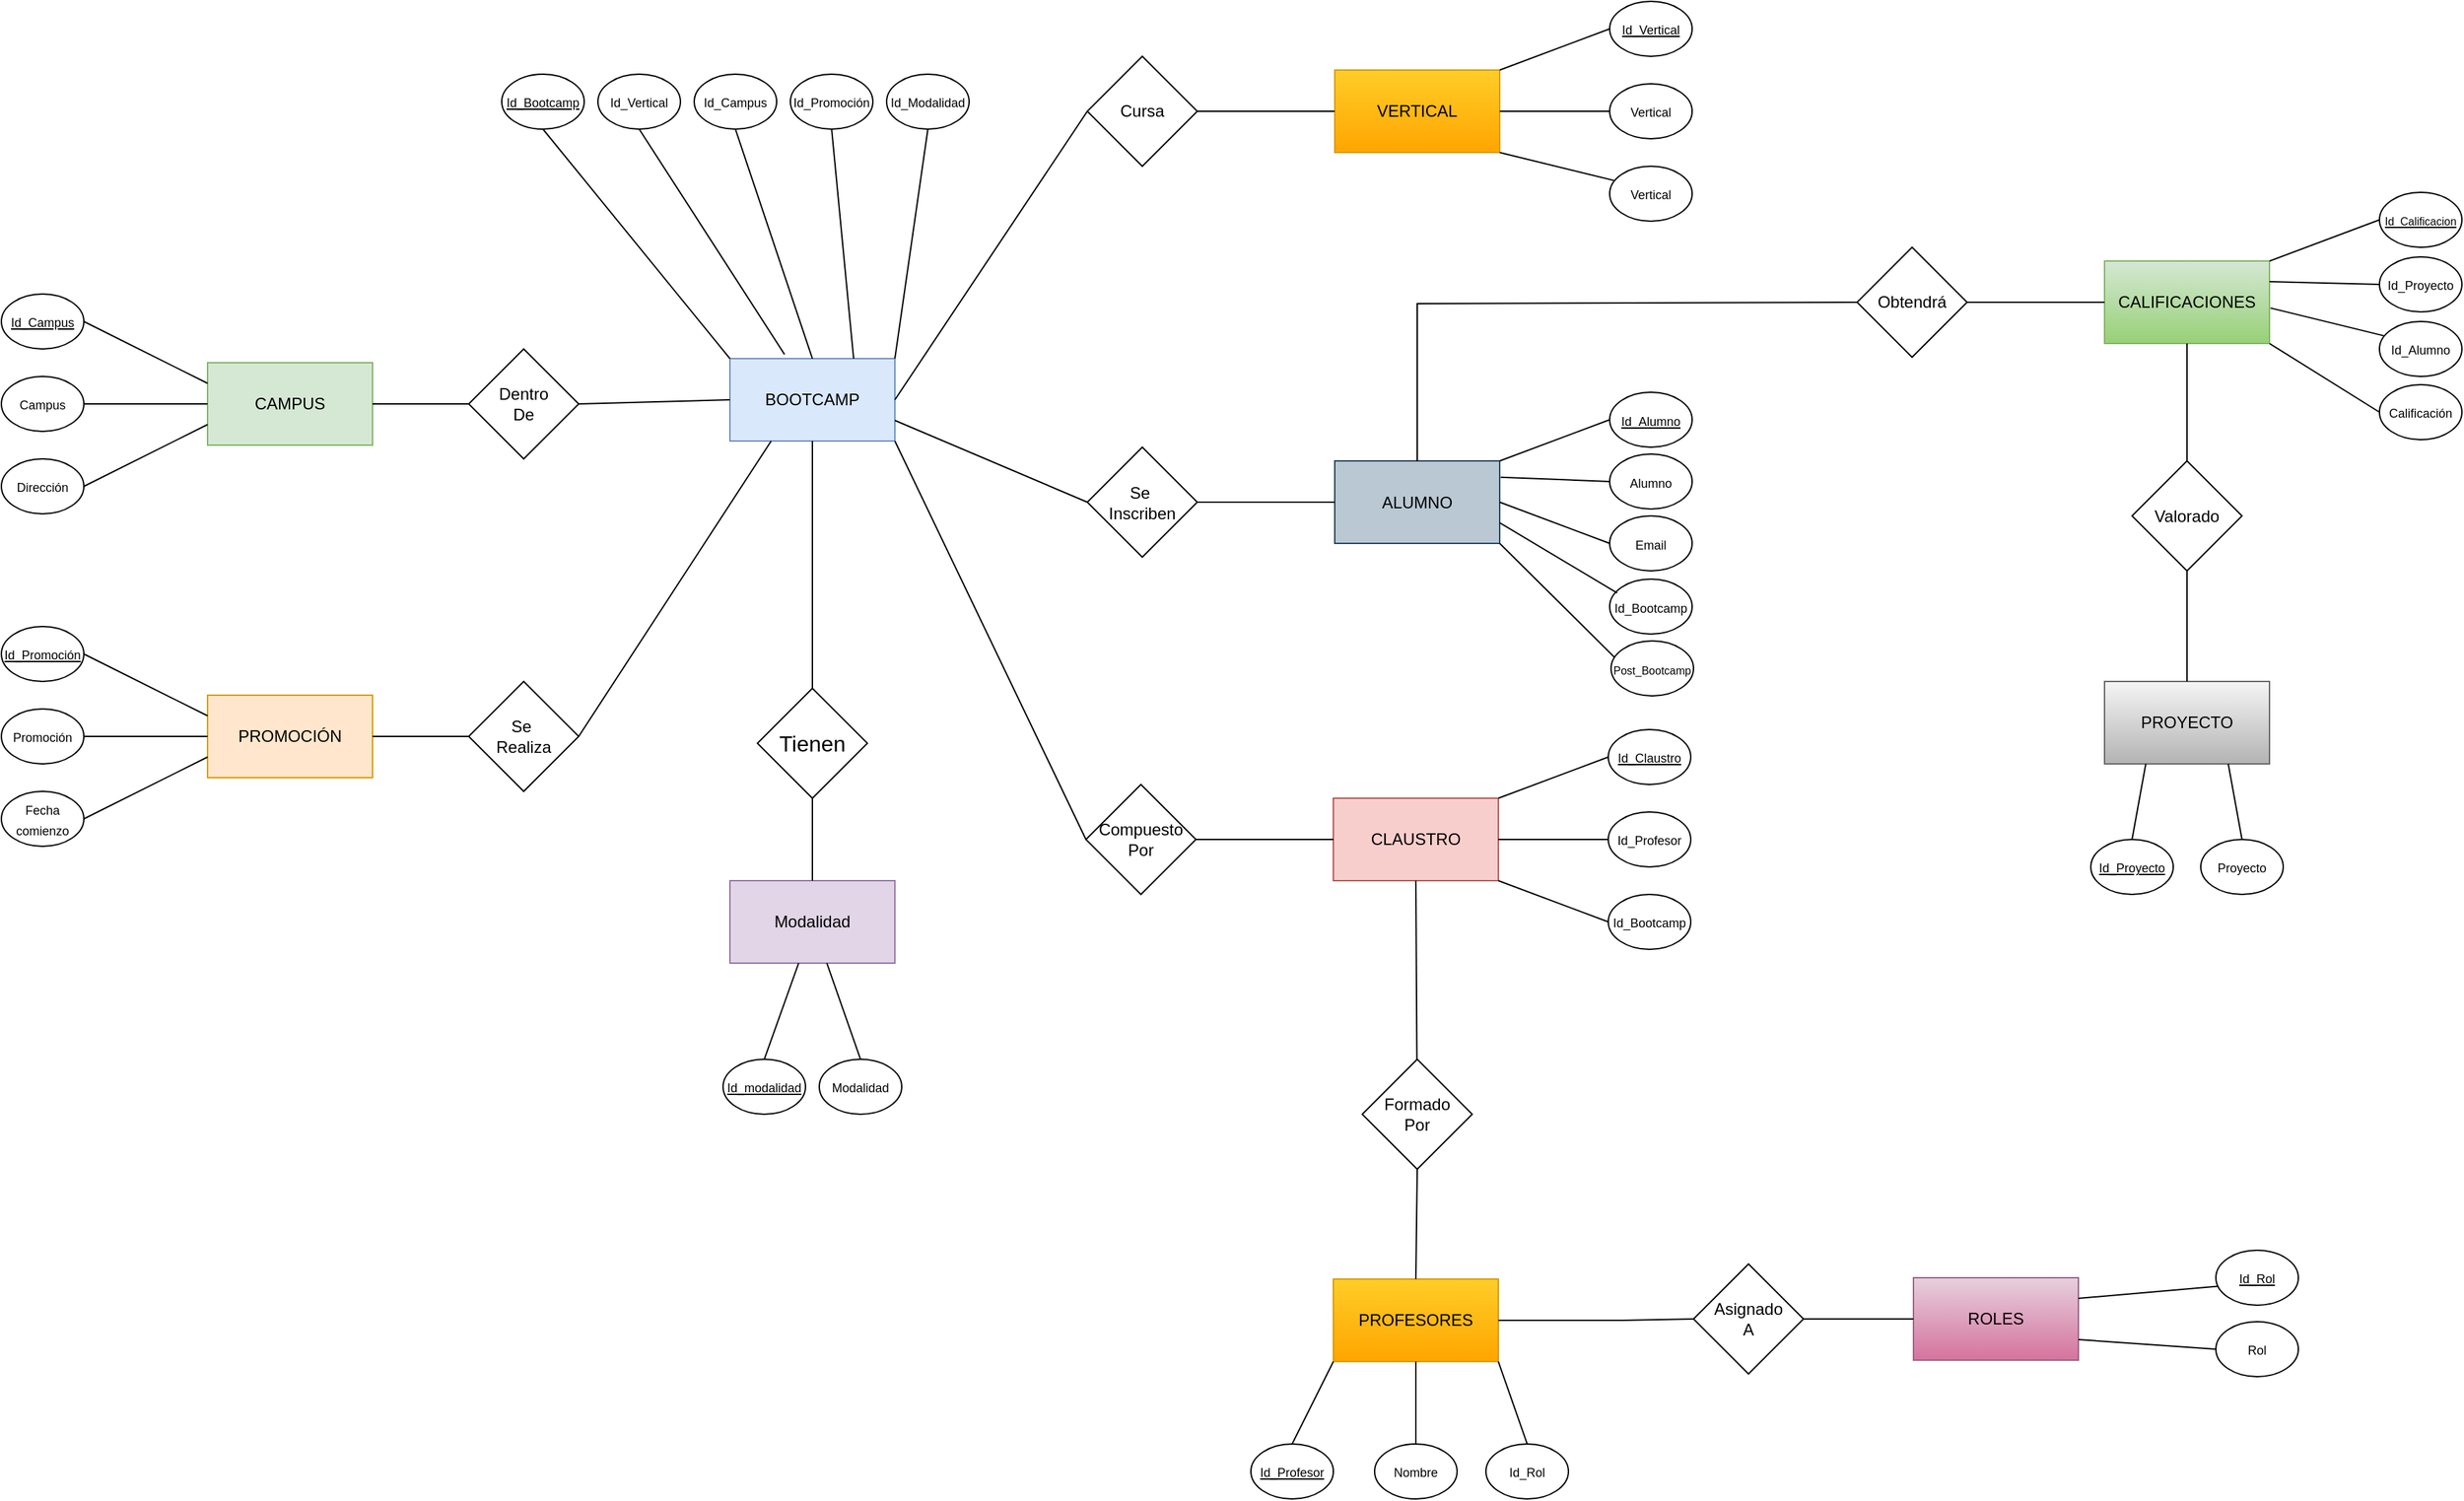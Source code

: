 <mxfile version="24.0.7" type="device">
  <diagram id="C5RBs43oDa-KdzZeNtuy" name="Page-1">
    <mxGraphModel dx="1909" dy="949" grid="1" gridSize="10" guides="1" tooltips="1" connect="1" arrows="1" fold="1" page="1" pageScale="1" pageWidth="2339" pageHeight="3300" math="0" shadow="0">
      <root>
        <mxCell id="WIyWlLk6GJQsqaUBKTNV-0" />
        <mxCell id="WIyWlLk6GJQsqaUBKTNV-1" parent="WIyWlLk6GJQsqaUBKTNV-0" />
        <mxCell id="8g5TzWJdzASicgmeQdo--3" value="BOOTCAMP" style="rounded=0;whiteSpace=wrap;html=1;fillColor=#dae8fc;strokeColor=#6c8ebf;" parent="WIyWlLk6GJQsqaUBKTNV-1" vertex="1">
          <mxGeometry x="810" y="590" width="120" height="60" as="geometry" />
        </mxCell>
        <mxCell id="8g5TzWJdzASicgmeQdo--4" value="&lt;u&gt;&lt;font style=&quot;font-size: 9px;&quot;&gt;Id_Bootcamp&lt;/font&gt;&lt;/u&gt;" style="ellipse;whiteSpace=wrap;html=1;" parent="WIyWlLk6GJQsqaUBKTNV-1" vertex="1">
          <mxGeometry x="644" y="383" width="60" height="40" as="geometry" />
        </mxCell>
        <mxCell id="8g5TzWJdzASicgmeQdo--6" value="&lt;font style=&quot;font-size: 9px;&quot;&gt;Id_Vertical&lt;/font&gt;" style="ellipse;whiteSpace=wrap;html=1;" parent="WIyWlLk6GJQsqaUBKTNV-1" vertex="1">
          <mxGeometry x="714" y="383" width="60" height="40" as="geometry" />
        </mxCell>
        <mxCell id="8g5TzWJdzASicgmeQdo--7" value="&lt;font style=&quot;font-size: 9px;&quot;&gt;Id_Campus&lt;/font&gt;" style="ellipse;whiteSpace=wrap;html=1;" parent="WIyWlLk6GJQsqaUBKTNV-1" vertex="1">
          <mxGeometry x="784" y="383" width="60" height="40" as="geometry" />
        </mxCell>
        <mxCell id="8g5TzWJdzASicgmeQdo--8" value="&lt;font style=&quot;font-size: 9px;&quot;&gt;Id_Promoción&lt;/font&gt;" style="ellipse;whiteSpace=wrap;html=1;" parent="WIyWlLk6GJQsqaUBKTNV-1" vertex="1">
          <mxGeometry x="854" y="383" width="60" height="40" as="geometry" />
        </mxCell>
        <mxCell id="8g5TzWJdzASicgmeQdo--9" value="&lt;font style=&quot;font-size: 9px;&quot;&gt;Id_Modalidad&lt;/font&gt;" style="ellipse;whiteSpace=wrap;html=1;" parent="WIyWlLk6GJQsqaUBKTNV-1" vertex="1">
          <mxGeometry x="924" y="383" width="60" height="40" as="geometry" />
        </mxCell>
        <mxCell id="8g5TzWJdzASicgmeQdo--29" value="" style="endArrow=none;html=1;rounded=0;entryX=0.5;entryY=1;entryDx=0;entryDy=0;exitX=1;exitY=0;exitDx=0;exitDy=0;" parent="WIyWlLk6GJQsqaUBKTNV-1" target="8g5TzWJdzASicgmeQdo--9" edge="1" source="8g5TzWJdzASicgmeQdo--3">
          <mxGeometry width="50" height="50" relative="1" as="geometry">
            <mxPoint x="930" y="370" as="sourcePoint" />
            <mxPoint x="980" y="320" as="targetPoint" />
          </mxGeometry>
        </mxCell>
        <mxCell id="8g5TzWJdzASicgmeQdo--30" value="" style="endArrow=none;html=1;rounded=0;entryX=0.5;entryY=1;entryDx=0;entryDy=0;exitX=0.75;exitY=0;exitDx=0;exitDy=0;" parent="WIyWlLk6GJQsqaUBKTNV-1" target="8g5TzWJdzASicgmeQdo--8" edge="1" source="8g5TzWJdzASicgmeQdo--3">
          <mxGeometry width="50" height="50" relative="1" as="geometry">
            <mxPoint x="900" y="370" as="sourcePoint" />
            <mxPoint x="950" y="320" as="targetPoint" />
          </mxGeometry>
        </mxCell>
        <mxCell id="8g5TzWJdzASicgmeQdo--31" value="" style="endArrow=none;html=1;rounded=0;entryX=0.5;entryY=1;entryDx=0;entryDy=0;exitX=0.5;exitY=0;exitDx=0;exitDy=0;" parent="WIyWlLk6GJQsqaUBKTNV-1" source="8g5TzWJdzASicgmeQdo--3" target="8g5TzWJdzASicgmeQdo--7" edge="1">
          <mxGeometry width="50" height="50" relative="1" as="geometry">
            <mxPoint x="860" y="370" as="sourcePoint" />
            <mxPoint x="910" y="320" as="targetPoint" />
          </mxGeometry>
        </mxCell>
        <mxCell id="8g5TzWJdzASicgmeQdo--32" value="" style="endArrow=none;html=1;rounded=0;entryX=0.5;entryY=1;entryDx=0;entryDy=0;exitX=0.331;exitY=-0.051;exitDx=0;exitDy=0;exitPerimeter=0;" parent="WIyWlLk6GJQsqaUBKTNV-1" target="8g5TzWJdzASicgmeQdo--6" edge="1" source="8g5TzWJdzASicgmeQdo--3">
          <mxGeometry width="50" height="50" relative="1" as="geometry">
            <mxPoint x="830" y="370" as="sourcePoint" />
            <mxPoint x="880" y="320" as="targetPoint" />
          </mxGeometry>
        </mxCell>
        <mxCell id="8g5TzWJdzASicgmeQdo--33" value="" style="endArrow=none;html=1;rounded=0;entryX=0.5;entryY=1;entryDx=0;entryDy=0;exitX=0;exitY=0;exitDx=0;exitDy=0;" parent="WIyWlLk6GJQsqaUBKTNV-1" target="8g5TzWJdzASicgmeQdo--4" edge="1" source="8g5TzWJdzASicgmeQdo--3">
          <mxGeometry width="50" height="50" relative="1" as="geometry">
            <mxPoint x="810" y="370" as="sourcePoint" />
            <mxPoint x="860" y="320" as="targetPoint" />
          </mxGeometry>
        </mxCell>
        <mxCell id="8g5TzWJdzASicgmeQdo--34" value="Modalidad" style="rounded=0;whiteSpace=wrap;html=1;fillColor=#e1d5e7;strokeColor=#9673a6;" parent="WIyWlLk6GJQsqaUBKTNV-1" vertex="1">
          <mxGeometry x="810" y="970" width="120" height="60" as="geometry" />
        </mxCell>
        <mxCell id="8g5TzWJdzASicgmeQdo--35" value="&lt;font size=&quot;3&quot;&gt;Tienen&lt;/font&gt;" style="rhombus;whiteSpace=wrap;html=1;" parent="WIyWlLk6GJQsqaUBKTNV-1" vertex="1">
          <mxGeometry x="830" y="830" width="80" height="80" as="geometry" />
        </mxCell>
        <mxCell id="8g5TzWJdzASicgmeQdo--36" value="" style="endArrow=none;html=1;rounded=0;entryX=0.5;entryY=1;entryDx=0;entryDy=0;exitX=0.5;exitY=0;exitDx=0;exitDy=0;" parent="WIyWlLk6GJQsqaUBKTNV-1" target="8g5TzWJdzASicgmeQdo--3" edge="1" source="8g5TzWJdzASicgmeQdo--35">
          <mxGeometry width="50" height="50" relative="1" as="geometry">
            <mxPoint x="870" y="490" as="sourcePoint" />
            <mxPoint x="920" y="440" as="targetPoint" />
          </mxGeometry>
        </mxCell>
        <mxCell id="8g5TzWJdzASicgmeQdo--37" value="" style="endArrow=none;html=1;rounded=0;entryX=0.5;entryY=1;entryDx=0;entryDy=0;exitX=0.5;exitY=0;exitDx=0;exitDy=0;" parent="WIyWlLk6GJQsqaUBKTNV-1" source="8g5TzWJdzASicgmeQdo--34" target="8g5TzWJdzASicgmeQdo--35" edge="1">
          <mxGeometry width="50" height="50" relative="1" as="geometry">
            <mxPoint x="900" y="930" as="sourcePoint" />
            <mxPoint x="870" y="920" as="targetPoint" />
          </mxGeometry>
        </mxCell>
        <mxCell id="8g5TzWJdzASicgmeQdo--39" value="&lt;font style=&quot;font-size: 9px;&quot;&gt;&lt;u&gt;Id_modalidad&lt;/u&gt;&lt;/font&gt;" style="ellipse;whiteSpace=wrap;html=1;" parent="WIyWlLk6GJQsqaUBKTNV-1" vertex="1">
          <mxGeometry x="805" y="1100" width="60" height="40" as="geometry" />
        </mxCell>
        <mxCell id="8g5TzWJdzASicgmeQdo--40" value="&lt;font style=&quot;font-size: 9px;&quot;&gt;Modalidad&lt;/font&gt;" style="ellipse;whiteSpace=wrap;html=1;" parent="WIyWlLk6GJQsqaUBKTNV-1" vertex="1">
          <mxGeometry x="875" y="1100" width="60" height="40" as="geometry" />
        </mxCell>
        <mxCell id="8g5TzWJdzASicgmeQdo--41" value="" style="endArrow=none;html=1;rounded=0;exitX=0.5;exitY=0;exitDx=0;exitDy=0;" parent="WIyWlLk6GJQsqaUBKTNV-1" source="8g5TzWJdzASicgmeQdo--39" edge="1">
          <mxGeometry width="50" height="50" relative="1" as="geometry">
            <mxPoint x="810" y="1080" as="sourcePoint" />
            <mxPoint x="860" y="1030" as="targetPoint" />
          </mxGeometry>
        </mxCell>
        <mxCell id="8g5TzWJdzASicgmeQdo--42" value="" style="endArrow=none;html=1;rounded=0;exitX=0.5;exitY=0;exitDx=0;exitDy=0;" parent="WIyWlLk6GJQsqaUBKTNV-1" source="8g5TzWJdzASicgmeQdo--40" target="8g5TzWJdzASicgmeQdo--34" edge="1">
          <mxGeometry width="50" height="50" relative="1" as="geometry">
            <mxPoint x="900" y="1080" as="sourcePoint" />
            <mxPoint x="950" y="1030" as="targetPoint" />
          </mxGeometry>
        </mxCell>
        <mxCell id="8g5TzWJdzASicgmeQdo--43" value="PROMOCIÓN" style="rounded=0;whiteSpace=wrap;html=1;fillColor=#ffe6cc;strokeColor=#d79b00;" parent="WIyWlLk6GJQsqaUBKTNV-1" vertex="1">
          <mxGeometry x="430" y="835" width="120" height="60" as="geometry" />
        </mxCell>
        <mxCell id="8g5TzWJdzASicgmeQdo--44" value="Se&amp;nbsp;&lt;div&gt;Realiza&lt;/div&gt;" style="rhombus;whiteSpace=wrap;html=1;" parent="WIyWlLk6GJQsqaUBKTNV-1" vertex="1">
          <mxGeometry x="620" y="825" width="80" height="80" as="geometry" />
        </mxCell>
        <mxCell id="8g5TzWJdzASicgmeQdo--45" value="" style="endArrow=none;html=1;rounded=0;entryX=0.25;entryY=1;entryDx=0;entryDy=0;exitX=1;exitY=0.5;exitDx=0;exitDy=0;" parent="WIyWlLk6GJQsqaUBKTNV-1" source="8g5TzWJdzASicgmeQdo--44" target="8g5TzWJdzASicgmeQdo--3" edge="1">
          <mxGeometry width="50" height="50" relative="1" as="geometry">
            <mxPoint x="695.0" y="599" as="sourcePoint" />
            <mxPoint x="785.0" y="599" as="targetPoint" />
          </mxGeometry>
        </mxCell>
        <mxCell id="8g5TzWJdzASicgmeQdo--46" value="" style="endArrow=none;html=1;rounded=0;entryX=0;entryY=0.5;entryDx=0;entryDy=0;" parent="WIyWlLk6GJQsqaUBKTNV-1" edge="1">
          <mxGeometry width="50" height="50" relative="1" as="geometry">
            <mxPoint x="550" y="865" as="sourcePoint" />
            <mxPoint x="620.0" y="865" as="targetPoint" />
          </mxGeometry>
        </mxCell>
        <mxCell id="8g5TzWJdzASicgmeQdo--47" value="&lt;u&gt;&lt;font style=&quot;font-size: 9px;&quot;&gt;Id_Promoción&lt;/font&gt;&lt;/u&gt;" style="ellipse;whiteSpace=wrap;html=1;" parent="WIyWlLk6GJQsqaUBKTNV-1" vertex="1">
          <mxGeometry x="280" y="785" width="60" height="40" as="geometry" />
        </mxCell>
        <mxCell id="8g5TzWJdzASicgmeQdo--48" value="&lt;font style=&quot;font-size: 9px;&quot;&gt;Promoción&lt;/font&gt;" style="ellipse;whiteSpace=wrap;html=1;" parent="WIyWlLk6GJQsqaUBKTNV-1" vertex="1">
          <mxGeometry x="280" y="845" width="60" height="40" as="geometry" />
        </mxCell>
        <mxCell id="8g5TzWJdzASicgmeQdo--49" value="&lt;font style=&quot;font-size: 9px;&quot;&gt;Fecha comienzo&lt;/font&gt;" style="ellipse;whiteSpace=wrap;html=1;" parent="WIyWlLk6GJQsqaUBKTNV-1" vertex="1">
          <mxGeometry x="280" y="905" width="60" height="40" as="geometry" />
        </mxCell>
        <mxCell id="8g5TzWJdzASicgmeQdo--50" value="" style="endArrow=none;html=1;rounded=0;entryX=0;entryY=0.25;entryDx=0;entryDy=0;" parent="WIyWlLk6GJQsqaUBKTNV-1" target="8g5TzWJdzASicgmeQdo--43" edge="1">
          <mxGeometry width="50" height="50" relative="1" as="geometry">
            <mxPoint x="340" y="805" as="sourcePoint" />
            <mxPoint x="390" y="755" as="targetPoint" />
          </mxGeometry>
        </mxCell>
        <mxCell id="8g5TzWJdzASicgmeQdo--51" value="" style="endArrow=none;html=1;rounded=0;exitX=1;exitY=0.5;exitDx=0;exitDy=0;entryX=0;entryY=0.5;entryDx=0;entryDy=0;" parent="WIyWlLk6GJQsqaUBKTNV-1" source="8g5TzWJdzASicgmeQdo--48" target="8g5TzWJdzASicgmeQdo--43" edge="1">
          <mxGeometry width="50" height="50" relative="1" as="geometry">
            <mxPoint x="440" y="895" as="sourcePoint" />
            <mxPoint x="490" y="845" as="targetPoint" />
          </mxGeometry>
        </mxCell>
        <mxCell id="8g5TzWJdzASicgmeQdo--52" value="" style="endArrow=none;html=1;rounded=0;exitX=1;exitY=0.5;exitDx=0;exitDy=0;entryX=0;entryY=0.75;entryDx=0;entryDy=0;" parent="WIyWlLk6GJQsqaUBKTNV-1" source="8g5TzWJdzASicgmeQdo--49" target="8g5TzWJdzASicgmeQdo--43" edge="1">
          <mxGeometry width="50" height="50" relative="1" as="geometry">
            <mxPoint x="390" y="945" as="sourcePoint" />
            <mxPoint x="440" y="895" as="targetPoint" />
          </mxGeometry>
        </mxCell>
        <mxCell id="8g5TzWJdzASicgmeQdo--53" value="CAMPUS" style="rounded=0;whiteSpace=wrap;html=1;fillColor=#d5e8d4;strokeColor=#82b366;" parent="WIyWlLk6GJQsqaUBKTNV-1" vertex="1">
          <mxGeometry x="430" y="593" width="120" height="60" as="geometry" />
        </mxCell>
        <mxCell id="8g5TzWJdzASicgmeQdo--54" value="Dentro&lt;div&gt;De&lt;/div&gt;" style="rhombus;whiteSpace=wrap;html=1;" parent="WIyWlLk6GJQsqaUBKTNV-1" vertex="1">
          <mxGeometry x="620" y="583" width="80" height="80" as="geometry" />
        </mxCell>
        <mxCell id="8g5TzWJdzASicgmeQdo--56" value="" style="endArrow=none;html=1;rounded=0;entryX=0;entryY=0.5;entryDx=0;entryDy=0;" parent="WIyWlLk6GJQsqaUBKTNV-1" target="8g5TzWJdzASicgmeQdo--54" edge="1">
          <mxGeometry width="50" height="50" relative="1" as="geometry">
            <mxPoint x="550" y="623" as="sourcePoint" />
            <mxPoint x="600" y="573" as="targetPoint" />
          </mxGeometry>
        </mxCell>
        <mxCell id="8g5TzWJdzASicgmeQdo--57" value="&lt;u&gt;&lt;font style=&quot;font-size: 9px;&quot;&gt;Id_Campus&lt;/font&gt;&lt;/u&gt;" style="ellipse;whiteSpace=wrap;html=1;" parent="WIyWlLk6GJQsqaUBKTNV-1" vertex="1">
          <mxGeometry x="280" y="543" width="60" height="40" as="geometry" />
        </mxCell>
        <mxCell id="8g5TzWJdzASicgmeQdo--58" value="&lt;font style=&quot;font-size: 9px;&quot;&gt;Campus&lt;/font&gt;" style="ellipse;whiteSpace=wrap;html=1;" parent="WIyWlLk6GJQsqaUBKTNV-1" vertex="1">
          <mxGeometry x="280" y="603" width="60" height="40" as="geometry" />
        </mxCell>
        <mxCell id="8g5TzWJdzASicgmeQdo--59" value="&lt;font style=&quot;font-size: 9px;&quot;&gt;Dirección&lt;/font&gt;" style="ellipse;whiteSpace=wrap;html=1;" parent="WIyWlLk6GJQsqaUBKTNV-1" vertex="1">
          <mxGeometry x="280" y="663" width="60" height="40" as="geometry" />
        </mxCell>
        <mxCell id="8g5TzWJdzASicgmeQdo--60" value="" style="endArrow=none;html=1;rounded=0;entryX=0;entryY=0.25;entryDx=0;entryDy=0;" parent="WIyWlLk6GJQsqaUBKTNV-1" target="8g5TzWJdzASicgmeQdo--53" edge="1">
          <mxGeometry width="50" height="50" relative="1" as="geometry">
            <mxPoint x="340" y="563" as="sourcePoint" />
            <mxPoint x="390" y="513" as="targetPoint" />
          </mxGeometry>
        </mxCell>
        <mxCell id="8g5TzWJdzASicgmeQdo--61" value="" style="endArrow=none;html=1;rounded=0;exitX=1;exitY=0.5;exitDx=0;exitDy=0;entryX=0;entryY=0.5;entryDx=0;entryDy=0;" parent="WIyWlLk6GJQsqaUBKTNV-1" source="8g5TzWJdzASicgmeQdo--58" target="8g5TzWJdzASicgmeQdo--53" edge="1">
          <mxGeometry width="50" height="50" relative="1" as="geometry">
            <mxPoint x="440" y="653" as="sourcePoint" />
            <mxPoint x="490" y="603" as="targetPoint" />
          </mxGeometry>
        </mxCell>
        <mxCell id="8g5TzWJdzASicgmeQdo--62" value="" style="endArrow=none;html=1;rounded=0;exitX=1;exitY=0.5;exitDx=0;exitDy=0;entryX=0;entryY=0.75;entryDx=0;entryDy=0;" parent="WIyWlLk6GJQsqaUBKTNV-1" source="8g5TzWJdzASicgmeQdo--59" target="8g5TzWJdzASicgmeQdo--53" edge="1">
          <mxGeometry width="50" height="50" relative="1" as="geometry">
            <mxPoint x="390" y="703" as="sourcePoint" />
            <mxPoint x="440" y="653" as="targetPoint" />
          </mxGeometry>
        </mxCell>
        <mxCell id="8g5TzWJdzASicgmeQdo--63" value="" style="endArrow=none;html=1;rounded=0;exitX=0;exitY=0.5;exitDx=0;exitDy=0;entryX=1;entryY=0.5;entryDx=0;entryDy=0;" parent="WIyWlLk6GJQsqaUBKTNV-1" source="8g5TzWJdzASicgmeQdo--3" target="8g5TzWJdzASicgmeQdo--54" edge="1">
          <mxGeometry width="50" height="50" relative="1" as="geometry">
            <mxPoint x="595" y="510" as="sourcePoint" />
            <mxPoint x="645" y="460" as="targetPoint" />
          </mxGeometry>
        </mxCell>
        <mxCell id="8g5TzWJdzASicgmeQdo--64" value="CLAUSTRO" style="rounded=0;whiteSpace=wrap;html=1;fillColor=#f8cecc;strokeColor=#b85450;" parent="WIyWlLk6GJQsqaUBKTNV-1" vertex="1">
          <mxGeometry x="1249" y="910" width="120" height="60" as="geometry" />
        </mxCell>
        <mxCell id="8g5TzWJdzASicgmeQdo--65" value="Compuesto&lt;div&gt;Por&lt;/div&gt;" style="rhombus;whiteSpace=wrap;html=1;" parent="WIyWlLk6GJQsqaUBKTNV-1" vertex="1">
          <mxGeometry x="1069" y="900" width="80" height="80" as="geometry" />
        </mxCell>
        <mxCell id="8g5TzWJdzASicgmeQdo--66" value="" style="endArrow=none;html=1;rounded=0;entryX=1;entryY=0.5;entryDx=0;entryDy=0;exitX=0;exitY=0.5;exitDx=0;exitDy=0;" parent="WIyWlLk6GJQsqaUBKTNV-1" source="8g5TzWJdzASicgmeQdo--64" target="8g5TzWJdzASicgmeQdo--65" edge="1">
          <mxGeometry width="50" height="50" relative="1" as="geometry">
            <mxPoint x="1369" y="940" as="sourcePoint" />
            <mxPoint x="1419" y="890" as="targetPoint" />
          </mxGeometry>
        </mxCell>
        <mxCell id="8g5TzWJdzASicgmeQdo--67" value="&lt;u&gt;&lt;font style=&quot;font-size: 9px;&quot;&gt;Id_Claustro&lt;/font&gt;&lt;/u&gt;" style="ellipse;whiteSpace=wrap;html=1;" parent="WIyWlLk6GJQsqaUBKTNV-1" vertex="1">
          <mxGeometry x="1449" y="860" width="60" height="40" as="geometry" />
        </mxCell>
        <mxCell id="8g5TzWJdzASicgmeQdo--68" value="&lt;font style=&quot;font-size: 9px;&quot;&gt;Id_Profesor&lt;/font&gt;" style="ellipse;whiteSpace=wrap;html=1;" parent="WIyWlLk6GJQsqaUBKTNV-1" vertex="1">
          <mxGeometry x="1449" y="920" width="60" height="40" as="geometry" />
        </mxCell>
        <mxCell id="8g5TzWJdzASicgmeQdo--69" value="&lt;font style=&quot;font-size: 9px;&quot;&gt;Id_Bootcamp&lt;/font&gt;" style="ellipse;whiteSpace=wrap;html=1;" parent="WIyWlLk6GJQsqaUBKTNV-1" vertex="1">
          <mxGeometry x="1449" y="980" width="60" height="40" as="geometry" />
        </mxCell>
        <mxCell id="8g5TzWJdzASicgmeQdo--70" value="" style="endArrow=none;html=1;rounded=0;entryX=1;entryY=0;entryDx=0;entryDy=0;exitX=0;exitY=0.5;exitDx=0;exitDy=0;" parent="WIyWlLk6GJQsqaUBKTNV-1" source="8g5TzWJdzASicgmeQdo--67" target="8g5TzWJdzASicgmeQdo--64" edge="1">
          <mxGeometry width="50" height="50" relative="1" as="geometry">
            <mxPoint x="1159" y="880" as="sourcePoint" />
            <mxPoint x="1209" y="830" as="targetPoint" />
          </mxGeometry>
        </mxCell>
        <mxCell id="8g5TzWJdzASicgmeQdo--71" value="" style="endArrow=none;html=1;rounded=0;entryX=1;entryY=0.5;entryDx=0;entryDy=0;exitX=0;exitY=0.5;exitDx=0;exitDy=0;" parent="WIyWlLk6GJQsqaUBKTNV-1" source="8g5TzWJdzASicgmeQdo--68" target="8g5TzWJdzASicgmeQdo--64" edge="1">
          <mxGeometry width="50" height="50" relative="1" as="geometry">
            <mxPoint x="1439" y="940" as="sourcePoint" />
            <mxPoint x="1309" y="920" as="targetPoint" />
          </mxGeometry>
        </mxCell>
        <mxCell id="8g5TzWJdzASicgmeQdo--72" value="" style="endArrow=none;html=1;rounded=0;exitX=0;exitY=0.5;exitDx=0;exitDy=0;entryX=1;entryY=1;entryDx=0;entryDy=0;" parent="WIyWlLk6GJQsqaUBKTNV-1" source="8g5TzWJdzASicgmeQdo--69" target="8g5TzWJdzASicgmeQdo--64" edge="1">
          <mxGeometry width="50" height="50" relative="1" as="geometry">
            <mxPoint x="1209" y="1020" as="sourcePoint" />
            <mxPoint x="1259" y="970" as="targetPoint" />
          </mxGeometry>
        </mxCell>
        <mxCell id="8g5TzWJdzASicgmeQdo--73" value="PROFESORES" style="rounded=0;whiteSpace=wrap;html=1;fillColor=#ffcd28;gradientColor=#ffa500;strokeColor=#d79b00;" parent="WIyWlLk6GJQsqaUBKTNV-1" vertex="1">
          <mxGeometry x="1249" y="1260" width="120" height="60" as="geometry" />
        </mxCell>
        <mxCell id="8g5TzWJdzASicgmeQdo--74" value="Formado&lt;div&gt;Por&lt;/div&gt;" style="rhombus;whiteSpace=wrap;html=1;" parent="WIyWlLk6GJQsqaUBKTNV-1" vertex="1">
          <mxGeometry x="1270" y="1100" width="80" height="80" as="geometry" />
        </mxCell>
        <mxCell id="8g5TzWJdzASicgmeQdo--75" value="" style="endArrow=none;html=1;rounded=0;entryX=0.5;entryY=1;entryDx=0;entryDy=0;exitX=0.5;exitY=0;exitDx=0;exitDy=0;" parent="WIyWlLk6GJQsqaUBKTNV-1" source="8g5TzWJdzASicgmeQdo--73" target="8g5TzWJdzASicgmeQdo--74" edge="1">
          <mxGeometry width="50" height="50" relative="1" as="geometry">
            <mxPoint x="1570" y="1060" as="sourcePoint" />
            <mxPoint x="1620" y="1010" as="targetPoint" />
          </mxGeometry>
        </mxCell>
        <mxCell id="8g5TzWJdzASicgmeQdo--76" value="&lt;u&gt;&lt;font style=&quot;font-size: 9px;&quot;&gt;Id_Profesor&lt;/font&gt;&lt;/u&gt;" style="ellipse;whiteSpace=wrap;html=1;" parent="WIyWlLk6GJQsqaUBKTNV-1" vertex="1">
          <mxGeometry x="1189" y="1380" width="60" height="40" as="geometry" />
        </mxCell>
        <mxCell id="8g5TzWJdzASicgmeQdo--77" value="&lt;font style=&quot;font-size: 9px;&quot;&gt;Nombre&lt;/font&gt;" style="ellipse;whiteSpace=wrap;html=1;" parent="WIyWlLk6GJQsqaUBKTNV-1" vertex="1">
          <mxGeometry x="1279" y="1380" width="60" height="40" as="geometry" />
        </mxCell>
        <mxCell id="8g5TzWJdzASicgmeQdo--78" value="&lt;div&gt;&lt;font style=&quot;font-size: 9px;&quot;&gt;Id_Rol&lt;/font&gt;&lt;/div&gt;" style="ellipse;whiteSpace=wrap;html=1;" parent="WIyWlLk6GJQsqaUBKTNV-1" vertex="1">
          <mxGeometry x="1360" y="1380" width="60" height="40" as="geometry" />
        </mxCell>
        <mxCell id="8g5TzWJdzASicgmeQdo--79" value="" style="endArrow=none;html=1;rounded=0;entryX=0;entryY=1;entryDx=0;entryDy=0;exitX=0.5;exitY=0;exitDx=0;exitDy=0;" parent="WIyWlLk6GJQsqaUBKTNV-1" source="8g5TzWJdzASicgmeQdo--76" target="8g5TzWJdzASicgmeQdo--73" edge="1">
          <mxGeometry width="50" height="50" relative="1" as="geometry">
            <mxPoint x="1360" y="1090" as="sourcePoint" />
            <mxPoint x="1410" y="1040" as="targetPoint" />
          </mxGeometry>
        </mxCell>
        <mxCell id="8g5TzWJdzASicgmeQdo--80" value="" style="endArrow=none;html=1;rounded=0;entryX=0.5;entryY=1;entryDx=0;entryDy=0;exitX=0.5;exitY=0;exitDx=0;exitDy=0;" parent="WIyWlLk6GJQsqaUBKTNV-1" source="8g5TzWJdzASicgmeQdo--77" target="8g5TzWJdzASicgmeQdo--73" edge="1">
          <mxGeometry width="50" height="50" relative="1" as="geometry">
            <mxPoint x="1640" y="1150" as="sourcePoint" />
            <mxPoint x="1510" y="1130" as="targetPoint" />
          </mxGeometry>
        </mxCell>
        <mxCell id="8g5TzWJdzASicgmeQdo--81" value="" style="endArrow=none;html=1;rounded=0;exitX=0.5;exitY=0;exitDx=0;exitDy=0;entryX=1;entryY=1;entryDx=0;entryDy=0;" parent="WIyWlLk6GJQsqaUBKTNV-1" source="8g5TzWJdzASicgmeQdo--78" target="8g5TzWJdzASicgmeQdo--73" edge="1">
          <mxGeometry width="50" height="50" relative="1" as="geometry">
            <mxPoint x="1410" y="1230" as="sourcePoint" />
            <mxPoint x="1460" y="1180" as="targetPoint" />
          </mxGeometry>
        </mxCell>
        <mxCell id="8g5TzWJdzASicgmeQdo--82" value="ROLES" style="rounded=0;whiteSpace=wrap;html=1;fillColor=#e6d0de;gradientColor=#d5739d;strokeColor=#996185;" parent="WIyWlLk6GJQsqaUBKTNV-1" vertex="1">
          <mxGeometry x="1671" y="1259" width="120" height="60" as="geometry" />
        </mxCell>
        <mxCell id="8g5TzWJdzASicgmeQdo--83" value="Asignado&lt;div&gt;A&lt;/div&gt;" style="rhombus;whiteSpace=wrap;html=1;" parent="WIyWlLk6GJQsqaUBKTNV-1" vertex="1">
          <mxGeometry x="1511" y="1249" width="80" height="80" as="geometry" />
        </mxCell>
        <mxCell id="8g5TzWJdzASicgmeQdo--84" value="" style="endArrow=none;html=1;rounded=0;entryX=1;entryY=0.5;entryDx=0;entryDy=0;exitX=0;exitY=0.5;exitDx=0;exitDy=0;" parent="WIyWlLk6GJQsqaUBKTNV-1" source="8g5TzWJdzASicgmeQdo--82" target="8g5TzWJdzASicgmeQdo--83" edge="1">
          <mxGeometry width="50" height="50" relative="1" as="geometry">
            <mxPoint x="1821" y="1299" as="sourcePoint" />
            <mxPoint x="1871" y="1249" as="targetPoint" />
          </mxGeometry>
        </mxCell>
        <mxCell id="8g5TzWJdzASicgmeQdo--85" value="&lt;u&gt;&lt;font style=&quot;font-size: 9px;&quot;&gt;Id_Rol&lt;/font&gt;&lt;/u&gt;" style="ellipse;whiteSpace=wrap;html=1;" parent="WIyWlLk6GJQsqaUBKTNV-1" vertex="1">
          <mxGeometry x="1891" y="1239" width="60" height="40" as="geometry" />
        </mxCell>
        <mxCell id="8g5TzWJdzASicgmeQdo--86" value="&lt;div&gt;&lt;font style=&quot;font-size: 9px;&quot;&gt;Rol&lt;/font&gt;&lt;/div&gt;" style="ellipse;whiteSpace=wrap;html=1;" parent="WIyWlLk6GJQsqaUBKTNV-1" vertex="1">
          <mxGeometry x="1891" y="1291" width="60" height="40" as="geometry" />
        </mxCell>
        <mxCell id="8g5TzWJdzASicgmeQdo--88" value="" style="endArrow=none;html=1;rounded=0;entryX=1;entryY=0.25;entryDx=0;entryDy=0;exitX=0.019;exitY=0.655;exitDx=0;exitDy=0;exitPerimeter=0;" parent="WIyWlLk6GJQsqaUBKTNV-1" source="8g5TzWJdzASicgmeQdo--85" target="8g5TzWJdzASicgmeQdo--82" edge="1">
          <mxGeometry width="50" height="50" relative="1" as="geometry">
            <mxPoint x="1891" y="1259" as="sourcePoint" />
            <mxPoint x="1661" y="1189" as="targetPoint" />
          </mxGeometry>
        </mxCell>
        <mxCell id="8g5TzWJdzASicgmeQdo--89" value="" style="endArrow=none;html=1;rounded=0;entryX=1;entryY=0.75;entryDx=0;entryDy=0;exitX=0;exitY=0.5;exitDx=0;exitDy=0;" parent="WIyWlLk6GJQsqaUBKTNV-1" source="8g5TzWJdzASicgmeQdo--86" target="8g5TzWJdzASicgmeQdo--82" edge="1">
          <mxGeometry width="50" height="50" relative="1" as="geometry">
            <mxPoint x="1891" y="1309" as="sourcePoint" />
            <mxPoint x="1761" y="1279" as="targetPoint" />
          </mxGeometry>
        </mxCell>
        <mxCell id="8g5TzWJdzASicgmeQdo--91" value="&lt;div&gt;ALUMNO&lt;/div&gt;" style="rounded=0;whiteSpace=wrap;html=1;fillColor=#bac8d3;strokeColor=#23445d;" parent="WIyWlLk6GJQsqaUBKTNV-1" vertex="1">
          <mxGeometry x="1250" y="664.5" width="120" height="60" as="geometry" />
        </mxCell>
        <mxCell id="8g5TzWJdzASicgmeQdo--92" value="Se&amp;nbsp;&lt;div&gt;Inscriben&lt;/div&gt;" style="rhombus;whiteSpace=wrap;html=1;" parent="WIyWlLk6GJQsqaUBKTNV-1" vertex="1">
          <mxGeometry x="1070" y="654.5" width="80" height="80" as="geometry" />
        </mxCell>
        <mxCell id="8g5TzWJdzASicgmeQdo--93" value="" style="endArrow=none;html=1;rounded=0;entryX=1;entryY=0.5;entryDx=0;entryDy=0;exitX=0;exitY=0.5;exitDx=0;exitDy=0;" parent="WIyWlLk6GJQsqaUBKTNV-1" source="8g5TzWJdzASicgmeQdo--91" target="8g5TzWJdzASicgmeQdo--92" edge="1">
          <mxGeometry width="50" height="50" relative="1" as="geometry">
            <mxPoint x="1370" y="694.5" as="sourcePoint" />
            <mxPoint x="1420" y="644.5" as="targetPoint" />
          </mxGeometry>
        </mxCell>
        <mxCell id="8g5TzWJdzASicgmeQdo--94" value="&lt;u&gt;&lt;font style=&quot;font-size: 9px;&quot;&gt;Id_Alumno&lt;/font&gt;&lt;/u&gt;" style="ellipse;whiteSpace=wrap;html=1;" parent="WIyWlLk6GJQsqaUBKTNV-1" vertex="1">
          <mxGeometry x="1450" y="614.5" width="60" height="40" as="geometry" />
        </mxCell>
        <mxCell id="8g5TzWJdzASicgmeQdo--95" value="&lt;font style=&quot;font-size: 9px;&quot;&gt;Alumno&lt;/font&gt;" style="ellipse;whiteSpace=wrap;html=1;" parent="WIyWlLk6GJQsqaUBKTNV-1" vertex="1">
          <mxGeometry x="1450" y="659.5" width="60" height="40" as="geometry" />
        </mxCell>
        <mxCell id="8g5TzWJdzASicgmeQdo--96" value="&lt;font style=&quot;font-size: 9px;&quot;&gt;Email&lt;/font&gt;" style="ellipse;whiteSpace=wrap;html=1;" parent="WIyWlLk6GJQsqaUBKTNV-1" vertex="1">
          <mxGeometry x="1450" y="704.5" width="60" height="40" as="geometry" />
        </mxCell>
        <mxCell id="8g5TzWJdzASicgmeQdo--97" value="" style="endArrow=none;html=1;rounded=0;entryX=1;entryY=0;entryDx=0;entryDy=0;exitX=0;exitY=0.5;exitDx=0;exitDy=0;" parent="WIyWlLk6GJQsqaUBKTNV-1" source="8g5TzWJdzASicgmeQdo--94" target="8g5TzWJdzASicgmeQdo--91" edge="1">
          <mxGeometry width="50" height="50" relative="1" as="geometry">
            <mxPoint x="1440" y="604.5" as="sourcePoint" />
            <mxPoint x="1490" y="554.5" as="targetPoint" />
          </mxGeometry>
        </mxCell>
        <mxCell id="8g5TzWJdzASicgmeQdo--98" value="" style="endArrow=none;html=1;rounded=0;entryX=1.006;entryY=0.197;entryDx=0;entryDy=0;exitX=0;exitY=0.5;exitDx=0;exitDy=0;entryPerimeter=0;" parent="WIyWlLk6GJQsqaUBKTNV-1" source="8g5TzWJdzASicgmeQdo--95" target="8g5TzWJdzASicgmeQdo--91" edge="1">
          <mxGeometry width="50" height="50" relative="1" as="geometry">
            <mxPoint x="1440" y="694.5" as="sourcePoint" />
            <mxPoint x="1310" y="674.5" as="targetPoint" />
          </mxGeometry>
        </mxCell>
        <mxCell id="8g5TzWJdzASicgmeQdo--99" value="" style="endArrow=none;html=1;rounded=0;exitX=0;exitY=0.5;exitDx=0;exitDy=0;entryX=1;entryY=0.5;entryDx=0;entryDy=0;" parent="WIyWlLk6GJQsqaUBKTNV-1" source="8g5TzWJdzASicgmeQdo--96" target="8g5TzWJdzASicgmeQdo--91" edge="1">
          <mxGeometry width="50" height="50" relative="1" as="geometry">
            <mxPoint x="1210" y="774.5" as="sourcePoint" />
            <mxPoint x="1260" y="724.5" as="targetPoint" />
            <Array as="points" />
          </mxGeometry>
        </mxCell>
        <mxCell id="8g5TzWJdzASicgmeQdo--100" value="&lt;font style=&quot;font-size: 9px;&quot;&gt;Id_Bootcamp&lt;/font&gt;" style="ellipse;whiteSpace=wrap;html=1;" parent="WIyWlLk6GJQsqaUBKTNV-1" vertex="1">
          <mxGeometry x="1450" y="750.5" width="60" height="40" as="geometry" />
        </mxCell>
        <mxCell id="8g5TzWJdzASicgmeQdo--101" value="&lt;font style=&quot;font-size: 8px;&quot;&gt;Post_Bootcamp&lt;/font&gt;" style="ellipse;whiteSpace=wrap;html=1;" parent="WIyWlLk6GJQsqaUBKTNV-1" vertex="1">
          <mxGeometry x="1451" y="795.5" width="60" height="40" as="geometry" />
        </mxCell>
        <mxCell id="8g5TzWJdzASicgmeQdo--102" value="" style="endArrow=none;html=1;rounded=0;entryX=0.09;entryY=0.251;entryDx=0;entryDy=0;entryPerimeter=0;exitX=1;exitY=0.75;exitDx=0;exitDy=0;" parent="WIyWlLk6GJQsqaUBKTNV-1" source="8g5TzWJdzASicgmeQdo--91" target="8g5TzWJdzASicgmeQdo--100" edge="1">
          <mxGeometry width="50" height="50" relative="1" as="geometry">
            <mxPoint x="1350" y="754.5" as="sourcePoint" />
            <mxPoint x="1400" y="704.5" as="targetPoint" />
          </mxGeometry>
        </mxCell>
        <mxCell id="8g5TzWJdzASicgmeQdo--103" value="" style="endArrow=none;html=1;rounded=0;entryX=0.043;entryY=0.3;entryDx=0;entryDy=0;entryPerimeter=0;exitX=1;exitY=1;exitDx=0;exitDy=0;" parent="WIyWlLk6GJQsqaUBKTNV-1" source="8g5TzWJdzASicgmeQdo--91" target="8g5TzWJdzASicgmeQdo--101" edge="1">
          <mxGeometry width="50" height="50" relative="1" as="geometry">
            <mxPoint x="1350" y="754.5" as="sourcePoint" />
            <mxPoint x="1400" y="704.5" as="targetPoint" />
          </mxGeometry>
        </mxCell>
        <mxCell id="8g5TzWJdzASicgmeQdo--104" value="VERTICAL" style="rounded=0;whiteSpace=wrap;html=1;fillColor=#ffcd28;gradientColor=#ffa500;strokeColor=#d79b00;" parent="WIyWlLk6GJQsqaUBKTNV-1" vertex="1">
          <mxGeometry x="1250" y="380" width="120" height="60" as="geometry" />
        </mxCell>
        <mxCell id="8g5TzWJdzASicgmeQdo--105" value="Cursa" style="rhombus;whiteSpace=wrap;html=1;" parent="WIyWlLk6GJQsqaUBKTNV-1" vertex="1">
          <mxGeometry x="1070" y="370" width="80" height="80" as="geometry" />
        </mxCell>
        <mxCell id="8g5TzWJdzASicgmeQdo--106" value="" style="endArrow=none;html=1;rounded=0;entryX=1;entryY=0.5;entryDx=0;entryDy=0;exitX=0;exitY=0.5;exitDx=0;exitDy=0;" parent="WIyWlLk6GJQsqaUBKTNV-1" source="8g5TzWJdzASicgmeQdo--104" target="8g5TzWJdzASicgmeQdo--105" edge="1">
          <mxGeometry width="50" height="50" relative="1" as="geometry">
            <mxPoint x="1370" y="410" as="sourcePoint" />
            <mxPoint x="1420" y="360" as="targetPoint" />
          </mxGeometry>
        </mxCell>
        <mxCell id="8g5TzWJdzASicgmeQdo--107" value="&lt;font size=&quot;1&quot;&gt;&lt;u&gt;&lt;font style=&quot;font-size: 9px;&quot;&gt;Id_Vertical&lt;/font&gt;&lt;/u&gt;&lt;/font&gt;" style="ellipse;whiteSpace=wrap;html=1;" parent="WIyWlLk6GJQsqaUBKTNV-1" vertex="1">
          <mxGeometry x="1450" y="330" width="60" height="40" as="geometry" />
        </mxCell>
        <mxCell id="8g5TzWJdzASicgmeQdo--108" value="&lt;font style=&quot;font-size: 9px;&quot;&gt;Vertical&lt;/font&gt;" style="ellipse;whiteSpace=wrap;html=1;" parent="WIyWlLk6GJQsqaUBKTNV-1" vertex="1">
          <mxGeometry x="1450" y="390" width="60" height="40" as="geometry" />
        </mxCell>
        <mxCell id="8g5TzWJdzASicgmeQdo--109" value="" style="endArrow=none;html=1;rounded=0;entryX=1;entryY=0;entryDx=0;entryDy=0;exitX=0;exitY=0.5;exitDx=0;exitDy=0;" parent="WIyWlLk6GJQsqaUBKTNV-1" source="8g5TzWJdzASicgmeQdo--107" target="8g5TzWJdzASicgmeQdo--104" edge="1">
          <mxGeometry width="50" height="50" relative="1" as="geometry">
            <mxPoint x="1160" y="350" as="sourcePoint" />
            <mxPoint x="1210" y="300" as="targetPoint" />
          </mxGeometry>
        </mxCell>
        <mxCell id="8g5TzWJdzASicgmeQdo--110" value="" style="endArrow=none;html=1;rounded=0;entryX=1;entryY=0.5;entryDx=0;entryDy=0;exitX=0;exitY=0.5;exitDx=0;exitDy=0;" parent="WIyWlLk6GJQsqaUBKTNV-1" source="8g5TzWJdzASicgmeQdo--108" target="8g5TzWJdzASicgmeQdo--104" edge="1">
          <mxGeometry width="50" height="50" relative="1" as="geometry">
            <mxPoint x="1440" y="410" as="sourcePoint" />
            <mxPoint x="1310" y="390" as="targetPoint" />
          </mxGeometry>
        </mxCell>
        <mxCell id="8g5TzWJdzASicgmeQdo--111" value="&lt;font style=&quot;font-size: 9px;&quot;&gt;Vertical&lt;/font&gt;" style="ellipse;whiteSpace=wrap;html=1;" parent="WIyWlLk6GJQsqaUBKTNV-1" vertex="1">
          <mxGeometry x="1450" y="450" width="60" height="40" as="geometry" />
        </mxCell>
        <mxCell id="8g5TzWJdzASicgmeQdo--112" value="" style="endArrow=none;html=1;rounded=0;entryX=1;entryY=1;entryDx=0;entryDy=0;exitX=0.057;exitY=0.261;exitDx=0;exitDy=0;exitPerimeter=0;" parent="WIyWlLk6GJQsqaUBKTNV-1" source="8g5TzWJdzASicgmeQdo--111" target="8g5TzWJdzASicgmeQdo--104" edge="1">
          <mxGeometry width="50" height="50" relative="1" as="geometry">
            <mxPoint x="1440" y="480" as="sourcePoint" />
            <mxPoint x="1490" y="430" as="targetPoint" />
          </mxGeometry>
        </mxCell>
        <mxCell id="8g5TzWJdzASicgmeQdo--113" value="CALIFICACIONES" style="rounded=0;whiteSpace=wrap;html=1;fillColor=#d5e8d4;gradientColor=#97d077;strokeColor=#82b366;" parent="WIyWlLk6GJQsqaUBKTNV-1" vertex="1">
          <mxGeometry x="1810" y="519" width="120" height="60" as="geometry" />
        </mxCell>
        <mxCell id="8g5TzWJdzASicgmeQdo--114" value="Obtendrá" style="rhombus;whiteSpace=wrap;html=1;" parent="WIyWlLk6GJQsqaUBKTNV-1" vertex="1">
          <mxGeometry x="1630" y="509" width="80" height="80" as="geometry" />
        </mxCell>
        <mxCell id="8g5TzWJdzASicgmeQdo--115" value="" style="endArrow=none;html=1;rounded=0;entryX=1;entryY=0.5;entryDx=0;entryDy=0;exitX=0;exitY=0.5;exitDx=0;exitDy=0;" parent="WIyWlLk6GJQsqaUBKTNV-1" source="8g5TzWJdzASicgmeQdo--113" target="8g5TzWJdzASicgmeQdo--114" edge="1">
          <mxGeometry width="50" height="50" relative="1" as="geometry">
            <mxPoint x="1930" y="549" as="sourcePoint" />
            <mxPoint x="1980" y="499" as="targetPoint" />
          </mxGeometry>
        </mxCell>
        <mxCell id="8g5TzWJdzASicgmeQdo--116" value="&lt;font size=&quot;1&quot;&gt;&lt;u style=&quot;font-size: 8px;&quot;&gt;Id_Calificacion&lt;/u&gt;&lt;/font&gt;" style="ellipse;whiteSpace=wrap;html=1;" parent="WIyWlLk6GJQsqaUBKTNV-1" vertex="1">
          <mxGeometry x="2010" y="469" width="60" height="40" as="geometry" />
        </mxCell>
        <mxCell id="8g5TzWJdzASicgmeQdo--117" value="&lt;font style=&quot;font-size: 9px;&quot;&gt;Id_Proyecto&lt;/font&gt;" style="ellipse;whiteSpace=wrap;html=1;" parent="WIyWlLk6GJQsqaUBKTNV-1" vertex="1">
          <mxGeometry x="2010" y="516" width="60" height="40" as="geometry" />
        </mxCell>
        <mxCell id="8g5TzWJdzASicgmeQdo--118" value="" style="endArrow=none;html=1;rounded=0;entryX=1;entryY=0;entryDx=0;entryDy=0;exitX=0;exitY=0.5;exitDx=0;exitDy=0;" parent="WIyWlLk6GJQsqaUBKTNV-1" source="8g5TzWJdzASicgmeQdo--116" target="8g5TzWJdzASicgmeQdo--113" edge="1">
          <mxGeometry width="50" height="50" relative="1" as="geometry">
            <mxPoint x="1720" y="489" as="sourcePoint" />
            <mxPoint x="1770" y="439" as="targetPoint" />
          </mxGeometry>
        </mxCell>
        <mxCell id="8g5TzWJdzASicgmeQdo--119" value="" style="endArrow=none;html=1;rounded=0;entryX=1;entryY=0.25;entryDx=0;entryDy=0;exitX=0;exitY=0.5;exitDx=0;exitDy=0;" parent="WIyWlLk6GJQsqaUBKTNV-1" source="8g5TzWJdzASicgmeQdo--117" target="8g5TzWJdzASicgmeQdo--113" edge="1">
          <mxGeometry width="50" height="50" relative="1" as="geometry">
            <mxPoint x="2000" y="549" as="sourcePoint" />
            <mxPoint x="1870" y="529" as="targetPoint" />
          </mxGeometry>
        </mxCell>
        <mxCell id="8g5TzWJdzASicgmeQdo--120" value="&lt;font style=&quot;font-size: 9px;&quot;&gt;Id_Alumno&lt;/font&gt;" style="ellipse;whiteSpace=wrap;html=1;" parent="WIyWlLk6GJQsqaUBKTNV-1" vertex="1">
          <mxGeometry x="2010" y="563" width="60" height="40" as="geometry" />
        </mxCell>
        <mxCell id="8g5TzWJdzASicgmeQdo--121" value="" style="endArrow=none;html=1;rounded=0;entryX=1.006;entryY=0.57;entryDx=0;entryDy=0;exitX=0.057;exitY=0.261;exitDx=0;exitDy=0;exitPerimeter=0;entryPerimeter=0;" parent="WIyWlLk6GJQsqaUBKTNV-1" source="8g5TzWJdzASicgmeQdo--120" target="8g5TzWJdzASicgmeQdo--113" edge="1">
          <mxGeometry width="50" height="50" relative="1" as="geometry">
            <mxPoint x="2000" y="619" as="sourcePoint" />
            <mxPoint x="2050" y="569" as="targetPoint" />
          </mxGeometry>
        </mxCell>
        <mxCell id="8g5TzWJdzASicgmeQdo--122" value="&lt;font style=&quot;font-size: 9px;&quot;&gt;Calificación&lt;/font&gt;" style="ellipse;whiteSpace=wrap;html=1;" parent="WIyWlLk6GJQsqaUBKTNV-1" vertex="1">
          <mxGeometry x="2010" y="609" width="60" height="40" as="geometry" />
        </mxCell>
        <mxCell id="8g5TzWJdzASicgmeQdo--123" value="" style="endArrow=none;html=1;rounded=0;exitX=1;exitY=1;exitDx=0;exitDy=0;entryX=0;entryY=0.5;entryDx=0;entryDy=0;" parent="WIyWlLk6GJQsqaUBKTNV-1" source="8g5TzWJdzASicgmeQdo--113" target="8g5TzWJdzASicgmeQdo--122" edge="1">
          <mxGeometry width="50" height="50" relative="1" as="geometry">
            <mxPoint x="1700" y="599" as="sourcePoint" />
            <mxPoint x="1750" y="549" as="targetPoint" />
          </mxGeometry>
        </mxCell>
        <mxCell id="8O75yo4gVLLcHUP3qulL-0" value="PROYECTO" style="rounded=0;whiteSpace=wrap;html=1;fillColor=#f5f5f5;gradientColor=#b3b3b3;strokeColor=#666666;" vertex="1" parent="WIyWlLk6GJQsqaUBKTNV-1">
          <mxGeometry x="1810" y="825" width="120" height="60" as="geometry" />
        </mxCell>
        <mxCell id="8O75yo4gVLLcHUP3qulL-1" value="Valorado" style="rhombus;whiteSpace=wrap;html=1;" vertex="1" parent="WIyWlLk6GJQsqaUBKTNV-1">
          <mxGeometry x="1830" y="664.5" width="80" height="80" as="geometry" />
        </mxCell>
        <mxCell id="8O75yo4gVLLcHUP3qulL-2" value="" style="endArrow=none;html=1;rounded=0;exitX=0.5;exitY=0;exitDx=0;exitDy=0;entryX=0.5;entryY=1;entryDx=0;entryDy=0;" edge="1" parent="WIyWlLk6GJQsqaUBKTNV-1" source="8O75yo4gVLLcHUP3qulL-0" target="8O75yo4gVLLcHUP3qulL-1">
          <mxGeometry width="50" height="50" relative="1" as="geometry">
            <mxPoint x="2040" y="770" as="sourcePoint" />
            <mxPoint x="1870" y="750" as="targetPoint" />
          </mxGeometry>
        </mxCell>
        <mxCell id="8O75yo4gVLLcHUP3qulL-3" value="&lt;u&gt;&lt;font style=&quot;font-size: 9px;&quot;&gt;Id_Proyecto&lt;/font&gt;&lt;/u&gt;" style="ellipse;whiteSpace=wrap;html=1;" vertex="1" parent="WIyWlLk6GJQsqaUBKTNV-1">
          <mxGeometry x="1800" y="940" width="60" height="40" as="geometry" />
        </mxCell>
        <mxCell id="8O75yo4gVLLcHUP3qulL-4" value="&lt;div&gt;&lt;font style=&quot;font-size: 9px;&quot;&gt;Proyecto&lt;/font&gt;&lt;/div&gt;" style="ellipse;whiteSpace=wrap;html=1;" vertex="1" parent="WIyWlLk6GJQsqaUBKTNV-1">
          <mxGeometry x="1880" y="940" width="60" height="40" as="geometry" />
        </mxCell>
        <mxCell id="8O75yo4gVLLcHUP3qulL-5" value="" style="endArrow=none;html=1;rounded=0;entryX=0.25;entryY=1;entryDx=0;entryDy=0;exitX=0.5;exitY=0;exitDx=0;exitDy=0;" edge="1" parent="WIyWlLk6GJQsqaUBKTNV-1" source="8O75yo4gVLLcHUP3qulL-3" target="8O75yo4gVLLcHUP3qulL-0">
          <mxGeometry width="50" height="50" relative="1" as="geometry">
            <mxPoint x="1830" y="710" as="sourcePoint" />
            <mxPoint x="1880" y="660" as="targetPoint" />
          </mxGeometry>
        </mxCell>
        <mxCell id="8O75yo4gVLLcHUP3qulL-6" value="" style="endArrow=none;html=1;rounded=0;entryX=0.75;entryY=1;entryDx=0;entryDy=0;exitX=0.5;exitY=0;exitDx=0;exitDy=0;" edge="1" parent="WIyWlLk6GJQsqaUBKTNV-1" source="8O75yo4gVLLcHUP3qulL-4" target="8O75yo4gVLLcHUP3qulL-0">
          <mxGeometry width="50" height="50" relative="1" as="geometry">
            <mxPoint x="2110" y="770" as="sourcePoint" />
            <mxPoint x="1980" y="750" as="targetPoint" />
          </mxGeometry>
        </mxCell>
        <mxCell id="8O75yo4gVLLcHUP3qulL-9" value="" style="endArrow=none;html=1;rounded=0;entryX=0;entryY=0.5;entryDx=0;entryDy=0;exitX=1;exitY=0.5;exitDx=0;exitDy=0;" edge="1" parent="WIyWlLk6GJQsqaUBKTNV-1" source="8g5TzWJdzASicgmeQdo--3" target="8g5TzWJdzASicgmeQdo--105">
          <mxGeometry width="50" height="50" relative="1" as="geometry">
            <mxPoint x="1170" y="580" as="sourcePoint" />
            <mxPoint x="1220" y="530" as="targetPoint" />
          </mxGeometry>
        </mxCell>
        <mxCell id="8O75yo4gVLLcHUP3qulL-10" value="" style="endArrow=none;html=1;rounded=0;entryX=0;entryY=0.5;entryDx=0;entryDy=0;exitX=1;exitY=0.75;exitDx=0;exitDy=0;" edge="1" parent="WIyWlLk6GJQsqaUBKTNV-1" source="8g5TzWJdzASicgmeQdo--3" target="8g5TzWJdzASicgmeQdo--92">
          <mxGeometry width="50" height="50" relative="1" as="geometry">
            <mxPoint x="1170" y="580" as="sourcePoint" />
            <mxPoint x="1220" y="530" as="targetPoint" />
          </mxGeometry>
        </mxCell>
        <mxCell id="8O75yo4gVLLcHUP3qulL-11" value="" style="endArrow=none;html=1;rounded=0;exitX=0;exitY=0.5;exitDx=0;exitDy=0;entryX=1;entryY=1;entryDx=0;entryDy=0;" edge="1" parent="WIyWlLk6GJQsqaUBKTNV-1" source="8g5TzWJdzASicgmeQdo--65" target="8g5TzWJdzASicgmeQdo--3">
          <mxGeometry width="50" height="50" relative="1" as="geometry">
            <mxPoint x="1060" y="680" as="sourcePoint" />
            <mxPoint x="1110" y="630" as="targetPoint" />
          </mxGeometry>
        </mxCell>
        <mxCell id="8O75yo4gVLLcHUP3qulL-12" value="" style="endArrow=none;html=1;rounded=0;entryX=0.5;entryY=1;entryDx=0;entryDy=0;" edge="1" parent="WIyWlLk6GJQsqaUBKTNV-1" source="8g5TzWJdzASicgmeQdo--74" target="8g5TzWJdzASicgmeQdo--64">
          <mxGeometry width="50" height="50" relative="1" as="geometry">
            <mxPoint x="1220" y="1240" as="sourcePoint" />
            <mxPoint x="1270" y="1190" as="targetPoint" />
          </mxGeometry>
        </mxCell>
        <mxCell id="8O75yo4gVLLcHUP3qulL-14" value="" style="endArrow=none;html=1;rounded=0;exitX=1;exitY=0.5;exitDx=0;exitDy=0;entryX=0;entryY=0.5;entryDx=0;entryDy=0;" edge="1" parent="WIyWlLk6GJQsqaUBKTNV-1" source="8g5TzWJdzASicgmeQdo--73" target="8g5TzWJdzASicgmeQdo--83">
          <mxGeometry width="50" height="50" relative="1" as="geometry">
            <mxPoint x="1690" y="1160" as="sourcePoint" />
            <mxPoint x="1740" y="1110" as="targetPoint" />
            <Array as="points">
              <mxPoint x="1460" y="1290" />
            </Array>
          </mxGeometry>
        </mxCell>
        <mxCell id="8O75yo4gVLLcHUP3qulL-15" value="" style="endArrow=none;html=1;rounded=0;exitX=0.5;exitY=0;exitDx=0;exitDy=0;entryX=0;entryY=0.5;entryDx=0;entryDy=0;" edge="1" parent="WIyWlLk6GJQsqaUBKTNV-1" source="8g5TzWJdzASicgmeQdo--91" target="8g5TzWJdzASicgmeQdo--114">
          <mxGeometry width="50" height="50" relative="1" as="geometry">
            <mxPoint x="1690" y="690" as="sourcePoint" />
            <mxPoint x="1740" y="640" as="targetPoint" />
            <Array as="points">
              <mxPoint x="1310" y="550" />
            </Array>
          </mxGeometry>
        </mxCell>
        <mxCell id="8O75yo4gVLLcHUP3qulL-16" value="" style="endArrow=none;html=1;rounded=0;entryX=0.5;entryY=1;entryDx=0;entryDy=0;exitX=0.5;exitY=0;exitDx=0;exitDy=0;" edge="1" parent="WIyWlLk6GJQsqaUBKTNV-1" source="8O75yo4gVLLcHUP3qulL-1" target="8g5TzWJdzASicgmeQdo--113">
          <mxGeometry width="50" height="50" relative="1" as="geometry">
            <mxPoint x="1690" y="800" as="sourcePoint" />
            <mxPoint x="1740" y="750" as="targetPoint" />
          </mxGeometry>
        </mxCell>
      </root>
    </mxGraphModel>
  </diagram>
</mxfile>
